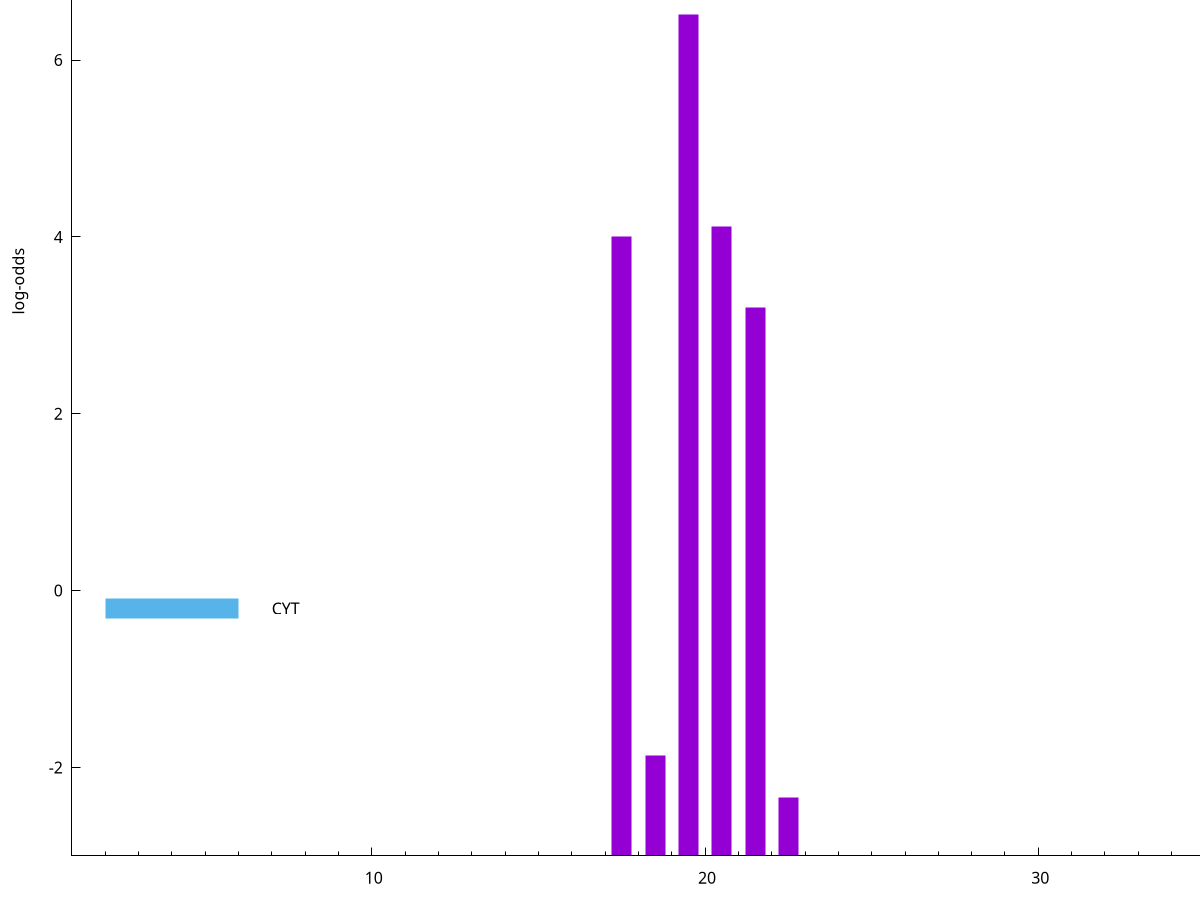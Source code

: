 set title "LipoP predictions for SRR4017929.gff"
set size 2., 1.4
set xrange [1:70] 
set mxtics 10
set yrange [-3:10]
set y2range [0:13]
set ylabel "log-odds"
set term postscript eps color solid "Helvetica" 30
set output "SRR4017929.gff32.eps"
set arrow from 2,7.07398 to 6,7.07398 nohead lt 1 lw 20
set label "SpI" at 7,7.07398
set arrow from 2,-0.200913 to 6,-0.200913 nohead lt 3 lw 20
set label "CYT" at 7,-0.200913
set arrow from 2,7.07398 to 6,7.07398 nohead lt 1 lw 20
set label "SpI" at 7,7.07398
# NOTE: The scores below are the log-odds scores with the threshold
# NOTE: subtracted (a hack to make gnuplot make the histogram all
# NOTE: look nice).
plot "-" axes x1y2 title "" with impulses lt 1 lw 20
19.500000 9.516370
20.500000 7.113890
17.500000 7.003740
21.500000 6.197780
18.500000 1.130180
22.500000 0.662060
e
exit
